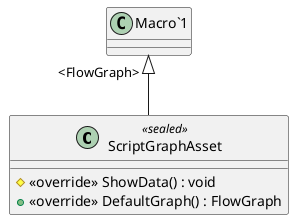 @startuml
class ScriptGraphAsset <<sealed>> {
    # <<override>> ShowData() : void
    + <<override>> DefaultGraph() : FlowGraph
}
"Macro`1" "<FlowGraph>" <|-- ScriptGraphAsset
@enduml
